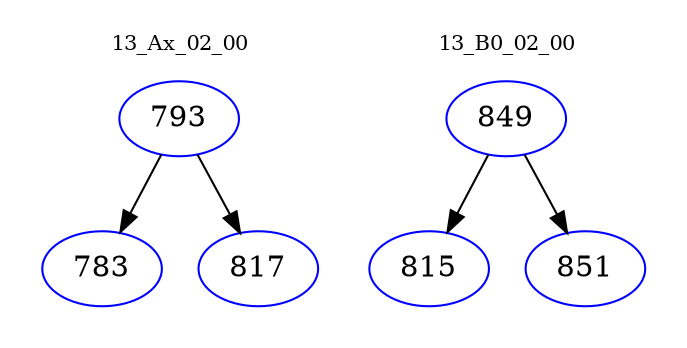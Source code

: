 digraph{
subgraph cluster_0 {
color = white
label = "13_Ax_02_00";
fontsize=10;
T0_793 [label="793", color="blue"]
T0_793 -> T0_783 [color="black"]
T0_783 [label="783", color="blue"]
T0_793 -> T0_817 [color="black"]
T0_817 [label="817", color="blue"]
}
subgraph cluster_1 {
color = white
label = "13_B0_02_00";
fontsize=10;
T1_849 [label="849", color="blue"]
T1_849 -> T1_815 [color="black"]
T1_815 [label="815", color="blue"]
T1_849 -> T1_851 [color="black"]
T1_851 [label="851", color="blue"]
}
}
